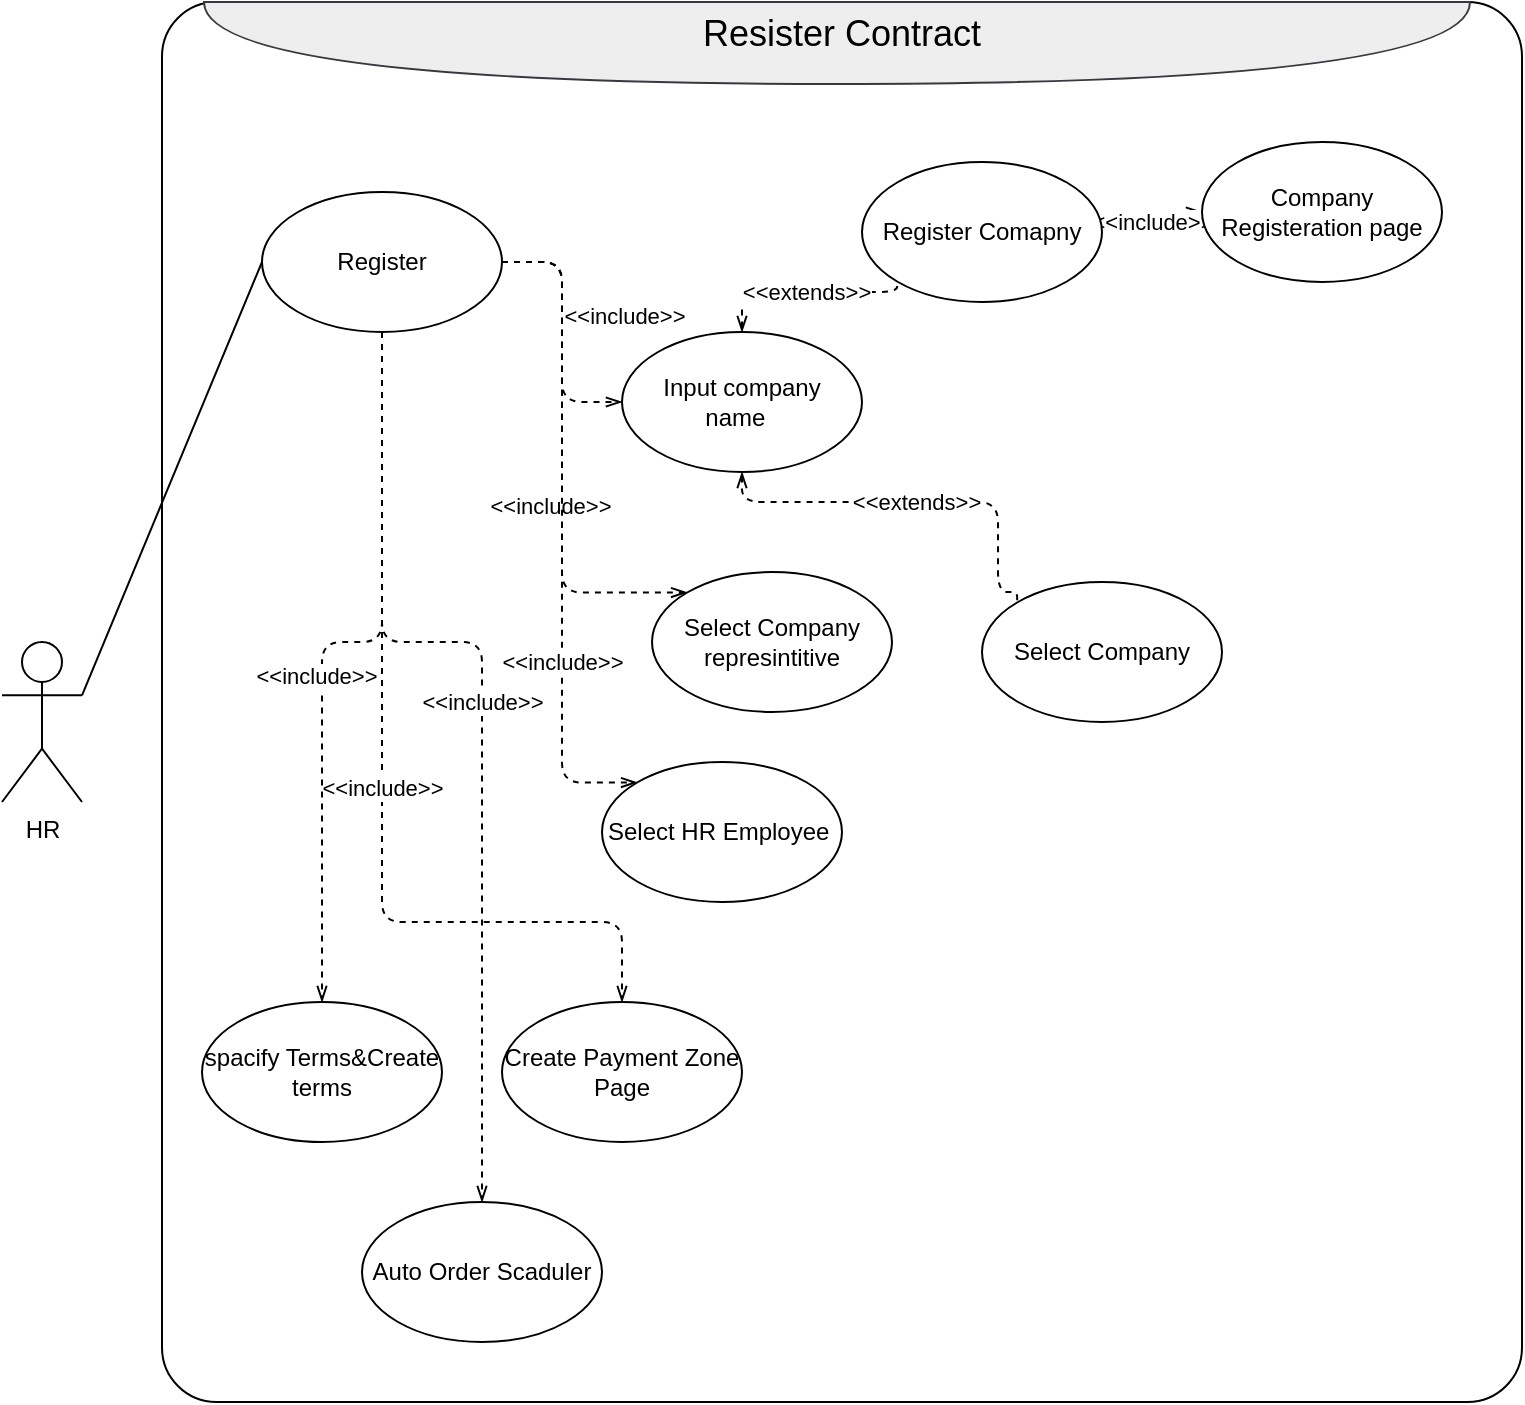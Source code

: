 <mxfile version="11.1.4" type="device"><diagram id="ASZpXL3Z970ervB-7gqu" name="UC1"><mxGraphModel dx="1086" dy="808" grid="1" gridSize="10" guides="1" tooltips="1" connect="1" arrows="1" fold="1" page="1" pageScale="1" pageWidth="850" pageHeight="1100" math="0" shadow="0"><root><mxCell id="H9l46WbUgtkunDJb1r3K-0"/><mxCell id="H9l46WbUgtkunDJb1r3K-1" parent="H9l46WbUgtkunDJb1r3K-0"/><mxCell id="8K4wkdiLI4nvvk9I4UYJ-0" value="" style="rounded=1;whiteSpace=wrap;html=1;arcSize=4;" parent="H9l46WbUgtkunDJb1r3K-1" vertex="1"><mxGeometry x="120" y="120" width="680" height="700" as="geometry"/></mxCell><mxCell id="UemNCHVzdysK6xuCFeG9-9" style="rounded=0;orthogonalLoop=1;jettySize=auto;html=1;exitX=1;exitY=0.333;exitDx=0;exitDy=0;exitPerimeter=0;entryX=0;entryY=0.5;entryDx=0;entryDy=0;endArrow=none;endFill=0;" parent="H9l46WbUgtkunDJb1r3K-1" source="UemNCHVzdysK6xuCFeG9-0" target="UemNCHVzdysK6xuCFeG9-8" edge="1"><mxGeometry relative="1" as="geometry"/></mxCell><mxCell id="UemNCHVzdysK6xuCFeG9-0" value="HR" style="shape=umlActor;verticalLabelPosition=bottom;labelBackgroundColor=#ffffff;verticalAlign=top;html=1;outlineConnect=0;" parent="H9l46WbUgtkunDJb1r3K-1" vertex="1"><mxGeometry x="40" y="440" width="40" height="80" as="geometry"/></mxCell><mxCell id="UemNCHVzdysK6xuCFeG9-6" value="" style="shape=or;whiteSpace=wrap;html=1;rotation=90;fillColor=#eeeeee;strokeColor=#36393d;" parent="H9l46WbUgtkunDJb1r3K-1" vertex="1"><mxGeometry x="437" y="-176" width="41" height="633" as="geometry"/></mxCell><mxCell id="UemNCHVzdysK6xuCFeG9-7" value="&lt;font style=&quot;font-size: 18px&quot;&gt;Resister Contract&lt;/font&gt;" style="text;html=1;strokeColor=none;fillColor=none;align=center;verticalAlign=middle;whiteSpace=wrap;rounded=0;" parent="H9l46WbUgtkunDJb1r3K-1" vertex="1"><mxGeometry x="220" y="120" width="480" height="31" as="geometry"/></mxCell><mxCell id="UemNCHVzdysK6xuCFeG9-12" value="&amp;lt;&amp;lt;extends&amp;gt;&amp;gt;" style="edgeStyle=orthogonalEdgeStyle;rounded=1;orthogonalLoop=1;jettySize=auto;html=1;exitX=0.5;exitY=0;exitDx=0;exitDy=0;entryX=0;entryY=1;entryDx=0;entryDy=0;endArrow=none;endFill=0;dashed=1;startArrow=openThin;startFill=0;" parent="H9l46WbUgtkunDJb1r3K-1" source="UemNCHVzdysK6xuCFeG9-18" target="UemNCHVzdysK6xuCFeG9-10" edge="1"><mxGeometry relative="1" as="geometry"/></mxCell><mxCell id="UemNCHVzdysK6xuCFeG9-13" value="&amp;lt;&amp;lt;include&amp;gt;&amp;gt;" style="edgeStyle=orthogonalEdgeStyle;rounded=1;orthogonalLoop=1;jettySize=auto;html=1;exitX=1;exitY=0.5;exitDx=0;exitDy=0;entryX=0;entryY=0.5;entryDx=0;entryDy=0;endArrow=openThin;endFill=0;dashed=1;startArrow=none;startFill=0;" parent="H9l46WbUgtkunDJb1r3K-1" source="UemNCHVzdysK6xuCFeG9-8" target="UemNCHVzdysK6xuCFeG9-18" edge="1"><mxGeometry x="-0.129" y="31" relative="1" as="geometry"><mxPoint as="offset"/></mxGeometry></mxCell><mxCell id="UemNCHVzdysK6xuCFeG9-21" value="&amp;lt;&amp;lt;include&amp;gt;&amp;gt;" style="edgeStyle=orthogonalEdgeStyle;rounded=1;orthogonalLoop=1;jettySize=auto;html=1;exitX=1;exitY=0.5;exitDx=0;exitDy=0;entryX=0;entryY=0;entryDx=0;entryDy=0;dashed=1;startArrow=none;startFill=0;endArrow=openThin;endFill=0;" parent="H9l46WbUgtkunDJb1r3K-1" source="UemNCHVzdysK6xuCFeG9-8" target="UemNCHVzdysK6xuCFeG9-20" edge="1"><mxGeometry x="0.178" y="-6" relative="1" as="geometry"><Array as="points"><mxPoint x="320" y="250"/><mxPoint x="320" y="415"/></Array><mxPoint as="offset"/></mxGeometry></mxCell><mxCell id="UemNCHVzdysK6xuCFeG9-23" value="&amp;lt;&amp;lt;include&amp;gt;&amp;gt;" style="edgeStyle=orthogonalEdgeStyle;rounded=1;orthogonalLoop=1;jettySize=auto;html=1;exitX=1;exitY=0.5;exitDx=0;exitDy=0;entryX=0;entryY=0;entryDx=0;entryDy=0;dashed=1;startArrow=none;startFill=0;endArrow=openThin;endFill=0;" parent="H9l46WbUgtkunDJb1r3K-1" source="UemNCHVzdysK6xuCFeG9-8" target="UemNCHVzdysK6xuCFeG9-22" edge="1"><mxGeometry x="0.402" relative="1" as="geometry"><Array as="points"><mxPoint x="320" y="250"/><mxPoint x="320" y="510"/></Array><mxPoint as="offset"/></mxGeometry></mxCell><mxCell id="UemNCHVzdysK6xuCFeG9-25" value="&amp;lt;&amp;lt;include&amp;gt;&amp;gt;" style="edgeStyle=orthogonalEdgeStyle;rounded=1;orthogonalLoop=1;jettySize=auto;html=1;exitX=0.5;exitY=1;exitDx=0;exitDy=0;entryX=0.5;entryY=0;entryDx=0;entryDy=0;dashed=1;startArrow=none;startFill=0;endArrow=openThin;endFill=0;" parent="H9l46WbUgtkunDJb1r3K-1" source="UemNCHVzdysK6xuCFeG9-8" target="UemNCHVzdysK6xuCFeG9-24" edge="1"><mxGeometry relative="1" as="geometry"><Array as="points"><mxPoint x="230" y="580"/><mxPoint x="350" y="580"/></Array></mxGeometry></mxCell><mxCell id="UemNCHVzdysK6xuCFeG9-27" value="&amp;lt;&amp;lt;include&amp;gt;&amp;gt;" style="edgeStyle=orthogonalEdgeStyle;rounded=1;orthogonalLoop=1;jettySize=auto;html=1;exitX=0.5;exitY=1;exitDx=0;exitDy=0;entryX=0.5;entryY=0;entryDx=0;entryDy=0;dashed=1;startArrow=none;startFill=0;endArrow=openThin;endFill=0;" parent="H9l46WbUgtkunDJb1r3K-1" source="UemNCHVzdysK6xuCFeG9-8" target="UemNCHVzdysK6xuCFeG9-26" edge="1"><mxGeometry x="0.106" y="-3" relative="1" as="geometry"><Array as="points"><mxPoint x="230" y="440"/><mxPoint x="200" y="440"/></Array><mxPoint as="offset"/></mxGeometry></mxCell><mxCell id="2aBhWBbWbLAkCV0gJ9bf-1" value="&amp;lt;&amp;lt;include&amp;gt;&amp;gt;" style="edgeStyle=orthogonalEdgeStyle;rounded=1;orthogonalLoop=1;jettySize=auto;html=1;exitX=0.5;exitY=1;exitDx=0;exitDy=0;entryX=0.5;entryY=0;entryDx=0;entryDy=0;startArrow=none;startFill=0;endArrow=openThin;endFill=0;dashed=1;" parent="H9l46WbUgtkunDJb1r3K-1" source="UemNCHVzdysK6xuCFeG9-8" target="2aBhWBbWbLAkCV0gJ9bf-0" edge="1"><mxGeometry x="-0.031" relative="1" as="geometry"><Array as="points"><mxPoint x="230" y="440"/><mxPoint x="280" y="440"/></Array><mxPoint as="offset"/></mxGeometry></mxCell><mxCell id="UemNCHVzdysK6xuCFeG9-8" value="Register" style="ellipse;whiteSpace=wrap;html=1;" parent="H9l46WbUgtkunDJb1r3K-1" vertex="1"><mxGeometry x="170" y="215" width="120" height="70" as="geometry"/></mxCell><mxCell id="UemNCHVzdysK6xuCFeG9-15" value="&amp;lt;&amp;lt;include&amp;gt;&amp;gt;" style="edgeStyle=orthogonalEdgeStyle;rounded=1;orthogonalLoop=1;jettySize=auto;html=1;exitX=1;exitY=0.5;exitDx=0;exitDy=0;entryX=0;entryY=0.5;entryDx=0;entryDy=0;dashed=1;startArrow=none;startFill=0;endArrow=openThin;endFill=0;" parent="H9l46WbUgtkunDJb1r3K-1" source="UemNCHVzdysK6xuCFeG9-10" target="UemNCHVzdysK6xuCFeG9-16" edge="1"><mxGeometry relative="1" as="geometry"><mxPoint x="550" y="280" as="targetPoint"/></mxGeometry></mxCell><mxCell id="UemNCHVzdysK6xuCFeG9-10" value="Register Comapny" style="ellipse;whiteSpace=wrap;html=1;" parent="H9l46WbUgtkunDJb1r3K-1" vertex="1"><mxGeometry x="470" y="200" width="120" height="70" as="geometry"/></mxCell><mxCell id="UemNCHVzdysK6xuCFeG9-11" value="Select Company" style="ellipse;whiteSpace=wrap;html=1;" parent="H9l46WbUgtkunDJb1r3K-1" vertex="1"><mxGeometry x="530" y="410" width="120" height="70" as="geometry"/></mxCell><mxCell id="UemNCHVzdysK6xuCFeG9-16" value="Company Registeration page" style="ellipse;whiteSpace=wrap;html=1;" parent="H9l46WbUgtkunDJb1r3K-1" vertex="1"><mxGeometry x="640" y="190" width="120" height="70" as="geometry"/></mxCell><mxCell id="UemNCHVzdysK6xuCFeG9-19" value="&amp;lt;&amp;lt;extends&amp;gt;&amp;gt;" style="edgeStyle=orthogonalEdgeStyle;rounded=1;orthogonalLoop=1;jettySize=auto;html=1;exitX=0.5;exitY=1;exitDx=0;exitDy=0;entryX=0;entryY=0;entryDx=0;entryDy=0;dashed=1;startArrow=openThin;startFill=0;endArrow=none;endFill=0;" parent="H9l46WbUgtkunDJb1r3K-1" source="UemNCHVzdysK6xuCFeG9-18" target="UemNCHVzdysK6xuCFeG9-11" edge="1"><mxGeometry relative="1" as="geometry"><Array as="points"><mxPoint x="410" y="370"/><mxPoint x="538" y="370"/><mxPoint x="538" y="415"/></Array></mxGeometry></mxCell><mxCell id="UemNCHVzdysK6xuCFeG9-18" value="Input company name&amp;nbsp;&amp;nbsp;" style="ellipse;whiteSpace=wrap;html=1;" parent="H9l46WbUgtkunDJb1r3K-1" vertex="1"><mxGeometry x="350" y="285" width="120" height="70" as="geometry"/></mxCell><mxCell id="UemNCHVzdysK6xuCFeG9-20" value="Select Company represintitive" style="ellipse;whiteSpace=wrap;html=1;" parent="H9l46WbUgtkunDJb1r3K-1" vertex="1"><mxGeometry x="365" y="405" width="120" height="70" as="geometry"/></mxCell><mxCell id="UemNCHVzdysK6xuCFeG9-22" value="Select HR Employee&amp;nbsp;" style="ellipse;whiteSpace=wrap;html=1;" parent="H9l46WbUgtkunDJb1r3K-1" vertex="1"><mxGeometry x="340" y="500" width="120" height="70" as="geometry"/></mxCell><mxCell id="UemNCHVzdysK6xuCFeG9-24" value="Create Payment Zone Page" style="ellipse;whiteSpace=wrap;html=1;" parent="H9l46WbUgtkunDJb1r3K-1" vertex="1"><mxGeometry x="290" y="620" width="120" height="70" as="geometry"/></mxCell><mxCell id="UemNCHVzdysK6xuCFeG9-26" value="spacify Terms&amp;amp;Create terms" style="ellipse;whiteSpace=wrap;html=1;" parent="H9l46WbUgtkunDJb1r3K-1" vertex="1"><mxGeometry x="140" y="620" width="120" height="70" as="geometry"/></mxCell><mxCell id="2aBhWBbWbLAkCV0gJ9bf-0" value="Auto Order Scaduler" style="ellipse;whiteSpace=wrap;html=1;" parent="H9l46WbUgtkunDJb1r3K-1" vertex="1"><mxGeometry x="220" y="720" width="120" height="70" as="geometry"/></mxCell></root></mxGraphModel></diagram><diagram id="b673KfrQ6ReYQaiFHrEz" name="UC2"><mxGraphModel dx="1086" dy="808" grid="1" gridSize="10" guides="1" tooltips="1" connect="1" arrows="1" fold="1" page="1" pageScale="1" pageWidth="850" pageHeight="1100" math="0" shadow="0"><root><mxCell id="s-Qe5b2CG84Ckc5Y5wiV-0"/><mxCell id="s-Qe5b2CG84Ckc5Y5wiV-1" parent="s-Qe5b2CG84Ckc5Y5wiV-0"/><mxCell id="zchULAVyD-63QTc-DMPS-0" value="" style="rounded=1;whiteSpace=wrap;html=1;arcSize=4;" parent="s-Qe5b2CG84Ckc5Y5wiV-1" vertex="1"><mxGeometry x="160" y="120" width="680" height="480" as="geometry"/></mxCell><mxCell id="zchULAVyD-63QTc-DMPS-1" value="" style="shape=or;whiteSpace=wrap;html=1;rotation=90;fillColor=#eeeeee;strokeColor=#36393d;" parent="s-Qe5b2CG84Ckc5Y5wiV-1" vertex="1"><mxGeometry x="477" y="-176" width="41" height="633" as="geometry"/></mxCell><mxCell id="zchULAVyD-63QTc-DMPS-2" value="&lt;font style=&quot;font-size: 18px&quot;&gt;Register Company&lt;/font&gt;" style="text;html=1;strokeColor=none;fillColor=none;align=center;verticalAlign=middle;whiteSpace=wrap;rounded=0;" parent="s-Qe5b2CG84Ckc5Y5wiV-1" vertex="1"><mxGeometry x="260" y="120" width="480" height="31" as="geometry"/></mxCell><mxCell id="HD32NDHsXfnmXwV1Ainn-1" style="edgeStyle=none;rounded=0;orthogonalLoop=1;jettySize=auto;html=1;exitX=1;exitY=0.333;exitDx=0;exitDy=0;exitPerimeter=0;entryX=0;entryY=0.5;entryDx=0;entryDy=0;startArrow=none;startFill=0;endArrow=none;endFill=0;" parent="s-Qe5b2CG84Ckc5Y5wiV-1" source="zchULAVyD-63QTc-DMPS-3" target="HD32NDHsXfnmXwV1Ainn-0" edge="1"><mxGeometry relative="1" as="geometry"/></mxCell><mxCell id="zchULAVyD-63QTc-DMPS-3" value="Actor" style="shape=umlActor;verticalLabelPosition=bottom;labelBackgroundColor=#ffffff;verticalAlign=top;html=1;outlineConnect=0;" parent="s-Qe5b2CG84Ckc5Y5wiV-1" vertex="1"><mxGeometry x="80" y="360" width="40" height="80" as="geometry"/></mxCell><mxCell id="zchULAVyD-63QTc-DMPS-9" style="edgeStyle=orthogonalEdgeStyle;rounded=1;orthogonalLoop=1;jettySize=auto;html=1;exitX=1;exitY=0.333;exitDx=0;exitDy=0;exitPerimeter=0;entryX=0;entryY=0.333;entryDx=0;entryDy=0;entryPerimeter=0;startArrow=none;startFill=0;endArrow=classicThin;endFill=0;" parent="s-Qe5b2CG84Ckc5Y5wiV-1" source="zchULAVyD-63QTc-DMPS-4" target="zchULAVyD-63QTc-DMPS-3" edge="1"><mxGeometry relative="1" as="geometry"><Array as="points"><mxPoint x="60" y="500"/><mxPoint x="60" y="387"/></Array></mxGeometry></mxCell><mxCell id="zchULAVyD-63QTc-DMPS-4" value="Company" style="shape=umlActor;verticalLabelPosition=bottom;labelBackgroundColor=#ffffff;verticalAlign=top;html=1;outlineConnect=0;" parent="s-Qe5b2CG84Ckc5Y5wiV-1" vertex="1"><mxGeometry x="20" y="480" width="30" height="60" as="geometry"/></mxCell><mxCell id="zchULAVyD-63QTc-DMPS-10" style="edgeStyle=orthogonalEdgeStyle;rounded=1;orthogonalLoop=1;jettySize=auto;html=1;exitX=1;exitY=0.333;exitDx=0;exitDy=0;exitPerimeter=0;startArrow=none;startFill=0;endArrow=classicThin;endFill=0;entryX=0;entryY=0.333;entryDx=0;entryDy=0;entryPerimeter=0;" parent="s-Qe5b2CG84Ckc5Y5wiV-1" source="zchULAVyD-63QTc-DMPS-5" target="zchULAVyD-63QTc-DMPS-3" edge="1"><mxGeometry relative="1" as="geometry"><mxPoint x="80" y="390" as="targetPoint"/><Array as="points"><mxPoint x="60" y="290"/><mxPoint x="60" y="387"/></Array></mxGeometry></mxCell><mxCell id="zchULAVyD-63QTc-DMPS-5" value="HR" style="shape=umlActor;verticalLabelPosition=bottom;labelBackgroundColor=#ffffff;verticalAlign=top;html=1;outlineConnect=0;" parent="s-Qe5b2CG84Ckc5Y5wiV-1" vertex="1"><mxGeometry x="20" y="270" width="30" height="60" as="geometry"/></mxCell><mxCell id="YE9PoIzaEzVR-w2cVDmi-1" value="&amp;lt;&amp;lt;include&amp;gt;&amp;gt;" style="edgeStyle=orthogonalEdgeStyle;rounded=1;orthogonalLoop=1;jettySize=auto;html=1;exitX=1;exitY=0.5;exitDx=0;exitDy=0;entryX=0;entryY=0.5;entryDx=0;entryDy=0;dashed=1;startArrow=none;startFill=0;endArrow=openThin;endFill=0;" parent="s-Qe5b2CG84Ckc5Y5wiV-1" source="HD32NDHsXfnmXwV1Ainn-0" target="YE9PoIzaEzVR-w2cVDmi-0" edge="1"><mxGeometry relative="1" as="geometry"/></mxCell><mxCell id="1UtWxeJlRnumGuBoLqbh-1" value="&amp;lt;&amp;lt;include&amp;gt;&amp;gt;" style="edgeStyle=orthogonalEdgeStyle;rounded=1;orthogonalLoop=1;jettySize=auto;html=1;exitX=1;exitY=0.5;exitDx=0;exitDy=0;entryX=0;entryY=0.5;entryDx=0;entryDy=0;dashed=1;startArrow=none;startFill=0;endArrow=openThin;endFill=0;" parent="s-Qe5b2CG84Ckc5Y5wiV-1" source="HD32NDHsXfnmXwV1Ainn-0" target="1UtWxeJlRnumGuBoLqbh-0" edge="1"><mxGeometry relative="1" as="geometry"/></mxCell><mxCell id="1UtWxeJlRnumGuBoLqbh-3" value="&amp;lt;&amp;lt;include&amp;gt;&amp;gt;" style="edgeStyle=orthogonalEdgeStyle;rounded=1;orthogonalLoop=1;jettySize=auto;html=1;exitX=1;exitY=0.5;exitDx=0;exitDy=0;entryX=0;entryY=0.5;entryDx=0;entryDy=0;dashed=1;startArrow=none;startFill=0;endArrow=openThin;endFill=0;" parent="s-Qe5b2CG84Ckc5Y5wiV-1" source="HD32NDHsXfnmXwV1Ainn-0" target="1UtWxeJlRnumGuBoLqbh-2" edge="1"><mxGeometry x="0.104" relative="1" as="geometry"><mxPoint as="offset"/></mxGeometry></mxCell><mxCell id="HD32NDHsXfnmXwV1Ainn-0" value="Register" style="ellipse;whiteSpace=wrap;html=1;" parent="s-Qe5b2CG84Ckc5Y5wiV-1" vertex="1"><mxGeometry x="220" y="250" width="120" height="70" as="geometry"/></mxCell><mxCell id="YE9PoIzaEzVR-w2cVDmi-0" value="Register Company&lt;br&gt;Data" style="ellipse;whiteSpace=wrap;html=1;" parent="s-Qe5b2CG84Ckc5Y5wiV-1" vertex="1"><mxGeometry x="460" y="215" width="120" height="70" as="geometry"/></mxCell><mxCell id="1UtWxeJlRnumGuBoLqbh-0" value="Register Branches" style="ellipse;whiteSpace=wrap;html=1;" parent="s-Qe5b2CG84Ckc5Y5wiV-1" vertex="1"><mxGeometry x="458" y="340" width="120" height="70" as="geometry"/></mxCell><mxCell id="1UtWxeJlRnumGuBoLqbh-2" value="Representitive" style="ellipse;whiteSpace=wrap;html=1;" parent="s-Qe5b2CG84Ckc5Y5wiV-1" vertex="1"><mxGeometry x="458" y="465" width="120" height="70" as="geometry"/></mxCell></root></mxGraphModel></diagram><diagram id="QxDYdJ4powFmq9hbMZnD" name="UC3"><mxGraphModel dx="1086" dy="808" grid="1" gridSize="10" guides="1" tooltips="1" connect="1" arrows="1" fold="1" page="1" pageScale="1" pageWidth="850" pageHeight="1100" math="0" shadow="0"><root><mxCell id="eUqfy0ChFMCCX1N2yUYb-0"/><mxCell id="eUqfy0ChFMCCX1N2yUYb-1" parent="eUqfy0ChFMCCX1N2yUYb-0"/><mxCell id="fnS8jcE0e-i5K9wTdpWt-0" value="" style="rounded=1;whiteSpace=wrap;html=1;arcSize=4;" parent="eUqfy0ChFMCCX1N2yUYb-1" vertex="1"><mxGeometry x="160" y="120" width="680" height="700" as="geometry"/></mxCell><mxCell id="fnS8jcE0e-i5K9wTdpWt-1" value="" style="shape=or;whiteSpace=wrap;html=1;rotation=90;fillColor=#eeeeee;strokeColor=#36393d;" parent="eUqfy0ChFMCCX1N2yUYb-1" vertex="1"><mxGeometry x="477" y="-176" width="41" height="633" as="geometry"/></mxCell><mxCell id="fnS8jcE0e-i5K9wTdpWt-2" value="&lt;span style=&quot;font-size: 18px&quot;&gt;Issue air way bill&lt;/span&gt;" style="text;html=1;strokeColor=none;fillColor=none;align=center;verticalAlign=middle;whiteSpace=wrap;rounded=0;" parent="eUqfy0ChFMCCX1N2yUYb-1" vertex="1"><mxGeometry x="260" y="120" width="480" height="31" as="geometry"/></mxCell><mxCell id="99NNQ_lkWpaoMIf4Qn_b-1" style="rounded=1;orthogonalLoop=1;jettySize=auto;html=1;exitX=1;exitY=0.333;exitDx=0;exitDy=0;exitPerimeter=0;entryX=0;entryY=0.5;entryDx=0;entryDy=0;startArrow=none;startFill=0;endArrow=none;endFill=0;" parent="eUqfy0ChFMCCX1N2yUYb-1" source="fnS8jcE0e-i5K9wTdpWt-3" target="99NNQ_lkWpaoMIf4Qn_b-0" edge="1"><mxGeometry relative="1" as="geometry"/></mxCell><mxCell id="99NNQ_lkWpaoMIf4Qn_b-3" style="edgeStyle=none;rounded=1;orthogonalLoop=1;jettySize=auto;html=1;exitX=1;exitY=0.333;exitDx=0;exitDy=0;exitPerimeter=0;entryX=0;entryY=0.5;entryDx=0;entryDy=0;startArrow=none;startFill=0;endArrow=none;endFill=0;" parent="eUqfy0ChFMCCX1N2yUYb-1" source="fnS8jcE0e-i5K9wTdpWt-3" target="99NNQ_lkWpaoMIf4Qn_b-2" edge="1"><mxGeometry relative="1" as="geometry"/></mxCell><mxCell id="fnS8jcE0e-i5K9wTdpWt-3" value="Company Representitive" style="shape=umlActor;verticalLabelPosition=bottom;labelBackgroundColor=#ffffff;verticalAlign=top;html=1;outlineConnect=0;" parent="eUqfy0ChFMCCX1N2yUYb-1" vertex="1"><mxGeometry x="60" y="400" width="40" height="70" as="geometry"/></mxCell><mxCell id="IR5UiaIdUnr_76OzbOzA-1" value="&amp;lt;&amp;lt;include&amp;gt;&amp;gt;" style="edgeStyle=orthogonalEdgeStyle;rounded=1;orthogonalLoop=1;jettySize=auto;html=1;exitX=1;exitY=0.5;exitDx=0;exitDy=0;entryX=0;entryY=0.5;entryDx=0;entryDy=0;dashed=1;endArrow=openThin;endFill=0;" parent="eUqfy0ChFMCCX1N2yUYb-1" source="99NNQ_lkWpaoMIf4Qn_b-0" target="IR5UiaIdUnr_76OzbOzA-0" edge="1"><mxGeometry x="0.172" relative="1" as="geometry"><mxPoint as="offset"/></mxGeometry></mxCell><mxCell id="IR5UiaIdUnr_76OzbOzA-3" value="&amp;lt;&amp;lt;include&amp;gt;&amp;gt;" style="edgeStyle=orthogonalEdgeStyle;rounded=1;orthogonalLoop=1;jettySize=auto;html=1;exitX=1;exitY=0.5;exitDx=0;exitDy=0;entryX=0;entryY=0.5;entryDx=0;entryDy=0;dashed=1;endArrow=openThin;endFill=0;" parent="eUqfy0ChFMCCX1N2yUYb-1" source="99NNQ_lkWpaoMIf4Qn_b-0" target="IR5UiaIdUnr_76OzbOzA-2" edge="1"><mxGeometry x="0.091" y="25" relative="1" as="geometry"><mxPoint as="offset"/></mxGeometry></mxCell><mxCell id="IR5UiaIdUnr_76OzbOzA-5" value="&amp;lt;&amp;lt;include&amp;gt;&amp;gt;" style="edgeStyle=orthogonalEdgeStyle;rounded=1;orthogonalLoop=1;jettySize=auto;html=1;exitX=1;exitY=0.5;exitDx=0;exitDy=0;entryX=0;entryY=0.5;entryDx=0;entryDy=0;dashed=1;endArrow=openThin;endFill=0;" parent="eUqfy0ChFMCCX1N2yUYb-1" source="99NNQ_lkWpaoMIf4Qn_b-0" target="IR5UiaIdUnr_76OzbOzA-4" edge="1"><mxGeometry relative="1" as="geometry"/></mxCell><mxCell id="99NNQ_lkWpaoMIf4Qn_b-0" value="Add aire way bill" style="ellipse;whiteSpace=wrap;html=1;" parent="eUqfy0ChFMCCX1N2yUYb-1" vertex="1"><mxGeometry x="220" y="180" width="120" height="70" as="geometry"/></mxCell><mxCell id="IR5UiaIdUnr_76OzbOzA-14" value="&amp;lt;&amp;lt;extends&amp;gt;&amp;gt;" style="edgeStyle=orthogonalEdgeStyle;rounded=1;orthogonalLoop=1;jettySize=auto;html=1;exitX=1;exitY=0.5;exitDx=0;exitDy=0;entryX=0;entryY=0.5;entryDx=0;entryDy=0;dashed=1;endArrow=none;endFill=0;startArrow=openThin;startFill=0;" parent="eUqfy0ChFMCCX1N2yUYb-1" source="99NNQ_lkWpaoMIf4Qn_b-2" target="IR5UiaIdUnr_76OzbOzA-12" edge="1"><mxGeometry relative="1" as="geometry"/></mxCell><mxCell id="IR5UiaIdUnr_76OzbOzA-15" value="&amp;lt;&amp;lt;extends&amp;gt;&amp;gt;" style="edgeStyle=orthogonalEdgeStyle;rounded=1;orthogonalLoop=1;jettySize=auto;html=1;exitX=1;exitY=0.5;exitDx=0;exitDy=0;entryX=0;entryY=0.5;entryDx=0;entryDy=0;dashed=1;endArrow=none;endFill=0;startArrow=openThin;startFill=0;" parent="eUqfy0ChFMCCX1N2yUYb-1" source="99NNQ_lkWpaoMIf4Qn_b-2" target="IR5UiaIdUnr_76OzbOzA-13" edge="1"><mxGeometry relative="1" as="geometry"/></mxCell><mxCell id="99NNQ_lkWpaoMIf4Qn_b-2" value="Edit aire way bill" style="ellipse;whiteSpace=wrap;html=1;" parent="eUqfy0ChFMCCX1N2yUYb-1" vertex="1"><mxGeometry x="220" y="419" width="120" height="70" as="geometry"/></mxCell><mxCell id="IR5UiaIdUnr_76OzbOzA-11" value="&amp;lt;&amp;lt;include&amp;gt;&amp;gt;" style="edgeStyle=orthogonalEdgeStyle;rounded=1;orthogonalLoop=1;jettySize=auto;html=1;exitX=1;exitY=0.5;exitDx=0;exitDy=0;entryX=0;entryY=0.5;entryDx=0;entryDy=0;dashed=1;endArrow=openThin;endFill=0;" parent="eUqfy0ChFMCCX1N2yUYb-1" source="IR5UiaIdUnr_76OzbOzA-0" target="IR5UiaIdUnr_76OzbOzA-10" edge="1"><mxGeometry relative="1" as="geometry"/></mxCell><mxCell id="IR5UiaIdUnr_76OzbOzA-0" value="Add Items" style="ellipse;whiteSpace=wrap;html=1;" parent="eUqfy0ChFMCCX1N2yUYb-1" vertex="1"><mxGeometry x="450" y="360" width="120" height="70" as="geometry"/></mxCell><mxCell id="IR5UiaIdUnr_76OzbOzA-2" value="Register Air Way Bill Betails" style="ellipse;whiteSpace=wrap;html=1;" parent="eUqfy0ChFMCCX1N2yUYb-1" vertex="1"><mxGeometry x="450" y="180" width="120" height="70" as="geometry"/></mxCell><mxCell id="IR5UiaIdUnr_76OzbOzA-8" value="&amp;lt;&amp;lt;include&amp;gt;&amp;gt;" style="edgeStyle=orthogonalEdgeStyle;rounded=1;orthogonalLoop=1;jettySize=auto;html=1;exitX=1;exitY=0.5;exitDx=0;exitDy=0;entryX=0;entryY=0.5;entryDx=0;entryDy=0;dashed=1;endArrow=openThin;endFill=0;" parent="eUqfy0ChFMCCX1N2yUYb-1" source="IR5UiaIdUnr_76OzbOzA-4" target="IR5UiaIdUnr_76OzbOzA-6" edge="1"><mxGeometry relative="1" as="geometry"/></mxCell><mxCell id="IR5UiaIdUnr_76OzbOzA-9" value="&amp;lt;&amp;lt;include&amp;gt;&amp;gt;" style="edgeStyle=orthogonalEdgeStyle;rounded=1;orthogonalLoop=1;jettySize=auto;html=1;exitX=1;exitY=0.5;exitDx=0;exitDy=0;entryX=0;entryY=0.5;entryDx=0;entryDy=0;dashed=1;endArrow=openThin;endFill=0;" parent="eUqfy0ChFMCCX1N2yUYb-1" source="IR5UiaIdUnr_76OzbOzA-4" target="IR5UiaIdUnr_76OzbOzA-7" edge="1"><mxGeometry relative="1" as="geometry"/></mxCell><mxCell id="IR5UiaIdUnr_76OzbOzA-4" value="Add address" style="ellipse;whiteSpace=wrap;html=1;" parent="eUqfy0ChFMCCX1N2yUYb-1" vertex="1"><mxGeometry x="450" y="270" width="120" height="70" as="geometry"/></mxCell><mxCell id="IR5UiaIdUnr_76OzbOzA-6" value="Source" style="ellipse;whiteSpace=wrap;html=1;" parent="eUqfy0ChFMCCX1N2yUYb-1" vertex="1"><mxGeometry x="660" y="215" width="120" height="70" as="geometry"/></mxCell><mxCell id="IR5UiaIdUnr_76OzbOzA-7" value="Destination" style="ellipse;whiteSpace=wrap;html=1;" parent="eUqfy0ChFMCCX1N2yUYb-1" vertex="1"><mxGeometry x="660" y="325" width="120" height="70" as="geometry"/></mxCell><mxCell id="IR5UiaIdUnr_76OzbOzA-10" value="Wight Must be entered" style="ellipse;whiteSpace=wrap;html=1;" parent="eUqfy0ChFMCCX1N2yUYb-1" vertex="1"><mxGeometry x="655" y="435" width="120" height="70" as="geometry"/></mxCell><mxCell id="IR5UiaIdUnr_76OzbOzA-12" value="Edit Address" style="ellipse;whiteSpace=wrap;html=1;" parent="eUqfy0ChFMCCX1N2yUYb-1" vertex="1"><mxGeometry x="450" y="500" width="120" height="70" as="geometry"/></mxCell><mxCell id="IR5UiaIdUnr_76OzbOzA-13" value="Edit Item detailes" style="ellipse;whiteSpace=wrap;html=1;" parent="eUqfy0ChFMCCX1N2yUYb-1" vertex="1"><mxGeometry x="450" y="610" width="120" height="70" as="geometry"/></mxCell></root></mxGraphModel></diagram><diagram id="a7TOHEX7FrLBDiNeY3rb" name="UC4"><mxGraphModel dx="1086" dy="808" grid="1" gridSize="10" guides="1" tooltips="1" connect="1" arrows="1" fold="1" page="1" pageScale="1" pageWidth="850" pageHeight="1100" math="0" shadow="0"><root><mxCell id="v9Zw5OAvPx9p63sgp9bx-0"/><mxCell id="v9Zw5OAvPx9p63sgp9bx-1" parent="v9Zw5OAvPx9p63sgp9bx-0"/><mxCell id="yCwIrVar0Zkg3HnSPIyu-4" value="" style="rounded=1;whiteSpace=wrap;html=1;arcSize=4;" parent="v9Zw5OAvPx9p63sgp9bx-1" vertex="1"><mxGeometry x="160" y="130" width="680" height="700" as="geometry"/></mxCell><mxCell id="yCwIrVar0Zkg3HnSPIyu-5" value="" style="shape=or;whiteSpace=wrap;html=1;rotation=90;fillColor=#eeeeee;strokeColor=#36393d;" parent="v9Zw5OAvPx9p63sgp9bx-1" vertex="1"><mxGeometry x="477" y="-166" width="41" height="633" as="geometry"/></mxCell><mxCell id="yCwIrVar0Zkg3HnSPIyu-6" value="&lt;font style=&quot;font-size: 18px&quot;&gt;Deliver senario 1&lt;/font&gt;" style="text;html=1;strokeColor=none;fillColor=none;align=center;verticalAlign=middle;whiteSpace=wrap;rounded=0;" parent="v9Zw5OAvPx9p63sgp9bx-1" vertex="1"><mxGeometry x="260" y="130" width="480" height="31" as="geometry"/></mxCell><mxCell id="MUr7Umdp0HImxoWilTbM-2" style="rounded=1;orthogonalLoop=1;jettySize=auto;html=1;exitX=1;exitY=0.333;exitDx=0;exitDy=0;exitPerimeter=0;entryX=0;entryY=0.5;entryDx=0;entryDy=0;startArrow=none;startFill=0;endArrow=none;endFill=0;" parent="v9Zw5OAvPx9p63sgp9bx-1" source="Pfbks_ZY0KHp8GJvERuD-0" target="MUr7Umdp0HImxoWilTbM-0" edge="1"><mxGeometry relative="1" as="geometry"/></mxCell><mxCell id="Pfbks_ZY0KHp8GJvERuD-0" value="Delivery Responsable" style="shape=umlActor;verticalLabelPosition=bottom;labelBackgroundColor=#ffffff;verticalAlign=top;html=1;outlineConnect=0;" parent="v9Zw5OAvPx9p63sgp9bx-1" vertex="1"><mxGeometry x="60" y="320" width="40" height="70" as="geometry"/></mxCell><mxCell id="MUr7Umdp0HImxoWilTbM-4" value="&amp;lt;&amp;lt;include&amp;gt;&amp;gt;" style="edgeStyle=orthogonalEdgeStyle;rounded=1;orthogonalLoop=1;jettySize=auto;html=1;exitX=1;exitY=0.5;exitDx=0;exitDy=0;entryX=0;entryY=0.5;entryDx=0;entryDy=0;startArrow=openThin;startFill=0;endArrow=none;endFill=0;dashed=1;" parent="v9Zw5OAvPx9p63sgp9bx-1" source="MUr7Umdp0HImxoWilTbM-0" target="MUr7Umdp0HImxoWilTbM-3" edge="1"><mxGeometry relative="1" as="geometry"/></mxCell><mxCell id="MUr7Umdp0HImxoWilTbM-6" value="&amp;lt;&amp;lt;include&amp;gt;&amp;gt;" style="edgeStyle=orthogonalEdgeStyle;rounded=1;orthogonalLoop=1;jettySize=auto;html=1;exitX=1;exitY=0.5;exitDx=0;exitDy=0;entryX=0;entryY=0.5;entryDx=0;entryDy=0;dashed=1;startArrow=openThin;startFill=0;endArrow=none;endFill=0;" parent="v9Zw5OAvPx9p63sgp9bx-1" source="MUr7Umdp0HImxoWilTbM-0" target="MUr7Umdp0HImxoWilTbM-5" edge="1"><mxGeometry relative="1" as="geometry"/></mxCell><mxCell id="MUr7Umdp0HImxoWilTbM-0" value="Pick Up AWB &amp;amp; Items" style="ellipse;whiteSpace=wrap;html=1;" parent="v9Zw5OAvPx9p63sgp9bx-1" vertex="1"><mxGeometry x="220" y="180" width="120" height="70" as="geometry"/></mxCell><mxCell id="MUr7Umdp0HImxoWilTbM-3" value="Auto Register Related Detailes&amp;nbsp;" style="ellipse;whiteSpace=wrap;html=1;" parent="v9Zw5OAvPx9p63sgp9bx-1" vertex="1"><mxGeometry x="477" y="180" width="120" height="70" as="geometry"/></mxCell><mxCell id="MUr7Umdp0HImxoWilTbM-8" value="&amp;lt;&amp;lt;include&amp;gt;&amp;gt;" style="edgeStyle=orthogonalEdgeStyle;rounded=1;orthogonalLoop=1;jettySize=auto;html=1;exitX=1;exitY=0.5;exitDx=0;exitDy=0;entryX=0;entryY=0.5;entryDx=0;entryDy=0;dashed=1;startArrow=openThin;startFill=0;endArrow=none;endFill=0;" parent="v9Zw5OAvPx9p63sgp9bx-1" source="MUr7Umdp0HImxoWilTbM-5" target="MUr7Umdp0HImxoWilTbM-7" edge="1"><mxGeometry relative="1" as="geometry"/></mxCell><mxCell id="MUr7Umdp0HImxoWilTbM-10" value="&amp;lt;&amp;lt;include&amp;gt;&amp;gt;" style="edgeStyle=orthogonalEdgeStyle;rounded=1;orthogonalLoop=1;jettySize=auto;html=1;exitX=1;exitY=0.5;exitDx=0;exitDy=0;entryX=0;entryY=0.5;entryDx=0;entryDy=0;dashed=1;startArrow=openThin;startFill=0;endArrow=none;endFill=0;" parent="v9Zw5OAvPx9p63sgp9bx-1" source="MUr7Umdp0HImxoWilTbM-5" target="MUr7Umdp0HImxoWilTbM-9" edge="1"><mxGeometry relative="1" as="geometry"/></mxCell><mxCell id="MUr7Umdp0HImxoWilTbM-14" value="&amp;lt;&amp;lt;extend&amp;gt;&amp;gt;" style="edgeStyle=orthogonalEdgeStyle;rounded=1;orthogonalLoop=1;jettySize=auto;html=1;exitX=0.5;exitY=1;exitDx=0;exitDy=0;entryX=0;entryY=0.5;entryDx=0;entryDy=0;dashed=1;startArrow=none;startFill=0;endArrow=openThin;endFill=0;" parent="v9Zw5OAvPx9p63sgp9bx-1" source="MUr7Umdp0HImxoWilTbM-5" target="MUr7Umdp0HImxoWilTbM-13" edge="1"><mxGeometry relative="1" as="geometry"/></mxCell><mxCell id="MUr7Umdp0HImxoWilTbM-5" value="On Delivery" style="ellipse;whiteSpace=wrap;html=1;" parent="v9Zw5OAvPx9p63sgp9bx-1" vertex="1"><mxGeometry x="477" y="285" width="120" height="70" as="geometry"/></mxCell><mxCell id="MUr7Umdp0HImxoWilTbM-7" value="Auto Register detailes" style="ellipse;whiteSpace=wrap;html=1;" parent="v9Zw5OAvPx9p63sgp9bx-1" vertex="1"><mxGeometry x="680" y="285" width="120" height="70" as="geometry"/></mxCell><mxCell id="MUr7Umdp0HImxoWilTbM-9" value="Manualy Enter Shipment Related Data" style="ellipse;whiteSpace=wrap;html=1;" parent="v9Zw5OAvPx9p63sgp9bx-1" vertex="1"><mxGeometry x="680" y="380" width="120" height="70" as="geometry"/></mxCell><mxCell id="MUr7Umdp0HImxoWilTbM-18" value="&amp;lt;&amp;lt;include&amp;gt;&amp;gt;" style="edgeStyle=orthogonalEdgeStyle;rounded=1;orthogonalLoop=1;jettySize=auto;html=1;exitX=0.5;exitY=1;exitDx=0;exitDy=0;entryX=0;entryY=0.5;entryDx=0;entryDy=0;dashed=1;startArrow=openThin;startFill=0;endArrow=none;endFill=0;" parent="v9Zw5OAvPx9p63sgp9bx-1" source="MUr7Umdp0HImxoWilTbM-13" target="MUr7Umdp0HImxoWilTbM-17" edge="1"><mxGeometry x="-0.259" relative="1" as="geometry"><mxPoint as="offset"/></mxGeometry></mxCell><mxCell id="MUr7Umdp0HImxoWilTbM-13" value="Delivered" style="ellipse;whiteSpace=wrap;html=1;" parent="v9Zw5OAvPx9p63sgp9bx-1" vertex="1"><mxGeometry x="560" y="480" width="120" height="70" as="geometry"/></mxCell><mxCell id="MUr7Umdp0HImxoWilTbM-17" value="Auto Register Delivered ditails" style="ellipse;whiteSpace=wrap;html=1;" parent="v9Zw5OAvPx9p63sgp9bx-1" vertex="1"><mxGeometry x="680" y="590" width="120" height="70" as="geometry"/></mxCell></root></mxGraphModel></diagram><diagram id="Yy6uH495nlxDfeqEJp9-" name="UC5"><mxGraphModel dx="1086" dy="808" grid="1" gridSize="10" guides="1" tooltips="1" connect="1" arrows="1" fold="1" page="1" pageScale="1" pageWidth="850" pageHeight="1100" math="0" shadow="0"><root><mxCell id="C9gjZzm8jwaCo2tbuIKd-0"/><mxCell id="C9gjZzm8jwaCo2tbuIKd-1" parent="C9gjZzm8jwaCo2tbuIKd-0"/><mxCell id="b2a96_CywRz_2gHgxP2L-0" value="" style="rounded=1;whiteSpace=wrap;html=1;arcSize=4;" parent="C9gjZzm8jwaCo2tbuIKd-1" vertex="1"><mxGeometry x="160" y="130" width="680" height="700" as="geometry"/></mxCell><mxCell id="b2a96_CywRz_2gHgxP2L-1" value="" style="shape=or;whiteSpace=wrap;html=1;rotation=90;fillColor=#eeeeee;strokeColor=#36393d;" parent="C9gjZzm8jwaCo2tbuIKd-1" vertex="1"><mxGeometry x="477" y="-166" width="41" height="633" as="geometry"/></mxCell><mxCell id="b2a96_CywRz_2gHgxP2L-2" value="&lt;font style=&quot;font-size: 18px&quot;&gt;Deliver senario 2&lt;/font&gt;" style="text;html=1;strokeColor=none;fillColor=none;align=center;verticalAlign=middle;whiteSpace=wrap;rounded=0;" parent="C9gjZzm8jwaCo2tbuIKd-1" vertex="1"><mxGeometry x="260" y="130" width="480" height="31" as="geometry"/></mxCell><mxCell id="b2a96_CywRz_2gHgxP2L-3" style="rounded=1;orthogonalLoop=1;jettySize=auto;html=1;exitX=1;exitY=0.333;exitDx=0;exitDy=0;exitPerimeter=0;entryX=0;entryY=0.5;entryDx=0;entryDy=0;startArrow=none;startFill=0;endArrow=none;endFill=0;" parent="C9gjZzm8jwaCo2tbuIKd-1" source="b2a96_CywRz_2gHgxP2L-4" target="b2a96_CywRz_2gHgxP2L-7" edge="1"><mxGeometry relative="1" as="geometry"/></mxCell><mxCell id="b2a96_CywRz_2gHgxP2L-4" value="Delivery Responsable" style="shape=umlActor;verticalLabelPosition=bottom;labelBackgroundColor=#ffffff;verticalAlign=top;html=1;outlineConnect=0;" parent="C9gjZzm8jwaCo2tbuIKd-1" vertex="1"><mxGeometry x="60" y="320" width="40" height="70" as="geometry"/></mxCell><mxCell id="b2a96_CywRz_2gHgxP2L-5" value="&amp;lt;&amp;lt;include&amp;gt;&amp;gt;" style="edgeStyle=orthogonalEdgeStyle;rounded=1;orthogonalLoop=1;jettySize=auto;html=1;exitX=1;exitY=0.5;exitDx=0;exitDy=0;entryX=0;entryY=0.5;entryDx=0;entryDy=0;startArrow=openThin;startFill=0;endArrow=none;endFill=0;dashed=1;" parent="C9gjZzm8jwaCo2tbuIKd-1" source="b2a96_CywRz_2gHgxP2L-7" target="b2a96_CywRz_2gHgxP2L-8" edge="1"><mxGeometry relative="1" as="geometry"/></mxCell><mxCell id="b2a96_CywRz_2gHgxP2L-6" value="&amp;lt;&amp;lt;include&amp;gt;&amp;gt;" style="edgeStyle=orthogonalEdgeStyle;rounded=1;orthogonalLoop=1;jettySize=auto;html=1;exitX=1;exitY=0.5;exitDx=0;exitDy=0;entryX=0;entryY=0.5;entryDx=0;entryDy=0;dashed=1;startArrow=openThin;startFill=0;endArrow=none;endFill=0;" parent="C9gjZzm8jwaCo2tbuIKd-1" source="b2a96_CywRz_2gHgxP2L-7" target="b2a96_CywRz_2gHgxP2L-13" edge="1"><mxGeometry relative="1" as="geometry"/></mxCell><mxCell id="b2a96_CywRz_2gHgxP2L-7" value="Pick Up AWB &amp;amp; Items" style="ellipse;whiteSpace=wrap;html=1;" parent="C9gjZzm8jwaCo2tbuIKd-1" vertex="1"><mxGeometry x="220" y="180" width="120" height="70" as="geometry"/></mxCell><mxCell id="b2a96_CywRz_2gHgxP2L-8" value="Auto Register Related Detailes&amp;nbsp;" style="ellipse;whiteSpace=wrap;html=1;" parent="C9gjZzm8jwaCo2tbuIKd-1" vertex="1"><mxGeometry x="477" y="180" width="120" height="70" as="geometry"/></mxCell><mxCell id="b2a96_CywRz_2gHgxP2L-9" value="&amp;lt;&amp;lt;include&amp;gt;&amp;gt;" style="edgeStyle=orthogonalEdgeStyle;rounded=1;orthogonalLoop=1;jettySize=auto;html=1;exitX=1;exitY=0.5;exitDx=0;exitDy=0;entryX=0;entryY=0.5;entryDx=0;entryDy=0;dashed=1;startArrow=openThin;startFill=0;endArrow=none;endFill=0;" parent="C9gjZzm8jwaCo2tbuIKd-1" source="b2a96_CywRz_2gHgxP2L-13" target="b2a96_CywRz_2gHgxP2L-14" edge="1"><mxGeometry relative="1" as="geometry"/></mxCell><mxCell id="b2a96_CywRz_2gHgxP2L-10" value="&amp;lt;&amp;lt;include&amp;gt;&amp;gt;" style="edgeStyle=orthogonalEdgeStyle;rounded=1;orthogonalLoop=1;jettySize=auto;html=1;exitX=1;exitY=0.5;exitDx=0;exitDy=0;entryX=0;entryY=0.5;entryDx=0;entryDy=0;dashed=1;startArrow=openThin;startFill=0;endArrow=none;endFill=0;" parent="C9gjZzm8jwaCo2tbuIKd-1" source="b2a96_CywRz_2gHgxP2L-13" target="b2a96_CywRz_2gHgxP2L-15" edge="1"><mxGeometry relative="1" as="geometry"/></mxCell><mxCell id="qtRDQjbXuO44lEZZ2h-4-1" value="Problem in Delivery" style="edgeStyle=none;rounded=1;orthogonalLoop=1;jettySize=auto;html=1;exitX=1;exitY=1;exitDx=0;exitDy=0;entryX=0;entryY=0.333;entryDx=0;entryDy=0;entryPerimeter=0;startArrow=none;startFill=0;endArrow=none;endFill=0;" parent="C9gjZzm8jwaCo2tbuIKd-1" source="b2a96_CywRz_2gHgxP2L-13" target="qtRDQjbXuO44lEZZ2h-4-0" edge="1"><mxGeometry relative="1" as="geometry"/></mxCell><mxCell id="b2a96_CywRz_2gHgxP2L-13" value="On Delivery" style="ellipse;whiteSpace=wrap;html=1;" parent="C9gjZzm8jwaCo2tbuIKd-1" vertex="1"><mxGeometry x="477" y="375" width="120" height="70" as="geometry"/></mxCell><mxCell id="b2a96_CywRz_2gHgxP2L-14" value="Auto Register detailes" style="ellipse;whiteSpace=wrap;html=1;" parent="C9gjZzm8jwaCo2tbuIKd-1" vertex="1"><mxGeometry x="680" y="285" width="120" height="70" as="geometry"/></mxCell><mxCell id="b2a96_CywRz_2gHgxP2L-15" value="Manualy Enter Shipment Related Data" style="ellipse;whiteSpace=wrap;html=1;" parent="C9gjZzm8jwaCo2tbuIKd-1" vertex="1"><mxGeometry x="680" y="380" width="120" height="70" as="geometry"/></mxCell><mxCell id="qtRDQjbXuO44lEZZ2h-4-0" value="Customer Service" style="shape=umlActor;verticalLabelPosition=bottom;labelBackgroundColor=#ffffff;verticalAlign=top;html=1;outlineConnect=0;" parent="C9gjZzm8jwaCo2tbuIKd-1" vertex="1"><mxGeometry x="920" y="480" width="40" height="70" as="geometry"/></mxCell><mxCell id="qtRDQjbXuO44lEZZ2h-4-5" style="edgeStyle=none;rounded=1;orthogonalLoop=1;jettySize=auto;html=1;exitX=1;exitY=0.333;exitDx=0;exitDy=0;exitPerimeter=0;entryX=0;entryY=0.5;entryDx=0;entryDy=0;startArrow=none;startFill=0;endArrow=none;endFill=0;" parent="C9gjZzm8jwaCo2tbuIKd-1" source="qtRDQjbXuO44lEZZ2h-4-2" target="qtRDQjbXuO44lEZZ2h-4-3" edge="1"><mxGeometry relative="1" as="geometry"/></mxCell><mxCell id="qtRDQjbXuO44lEZZ2h-4-2" value="Cutomer Service" style="shape=umlActor;verticalLabelPosition=bottom;labelBackgroundColor=#ffffff;verticalAlign=top;html=1;outlineConnect=0;" parent="C9gjZzm8jwaCo2tbuIKd-1" vertex="1"><mxGeometry x="60" y="480" width="40" height="70" as="geometry"/></mxCell><mxCell id="qtRDQjbXuO44lEZZ2h-4-7" value="recive the new detailes" style="edgeStyle=none;rounded=1;orthogonalLoop=1;jettySize=auto;html=1;exitX=1;exitY=0.5;exitDx=0;exitDy=0;entryX=0;entryY=0.333;entryDx=0;entryDy=0;entryPerimeter=0;startArrow=none;startFill=0;endArrow=none;endFill=0;" parent="C9gjZzm8jwaCo2tbuIKd-1" source="qtRDQjbXuO44lEZZ2h-4-3" target="qtRDQjbXuO44lEZZ2h-4-6" edge="1"><mxGeometry relative="1" as="geometry"/></mxCell><mxCell id="qtRDQjbXuO44lEZZ2h-4-3" value="Edit On delivery Details" style="ellipse;whiteSpace=wrap;html=1;" parent="C9gjZzm8jwaCo2tbuIKd-1" vertex="1"><mxGeometry x="417" y="490" width="120" height="70" as="geometry"/></mxCell><mxCell id="qtRDQjbXuO44lEZZ2h-4-6" value="Delivery Responsable" style="shape=umlActor;verticalLabelPosition=bottom;labelBackgroundColor=#ffffff;verticalAlign=top;html=1;outlineConnect=0;" parent="C9gjZzm8jwaCo2tbuIKd-1" vertex="1"><mxGeometry x="920" y="600" width="40" height="70" as="geometry"/></mxCell><mxCell id="qtRDQjbXuO44lEZZ2h-4-10" style="edgeStyle=none;rounded=1;orthogonalLoop=1;jettySize=auto;html=1;exitX=1;exitY=0.333;exitDx=0;exitDy=0;exitPerimeter=0;entryX=0;entryY=0.5;entryDx=0;entryDy=0;startArrow=none;startFill=0;endArrow=none;endFill=0;" parent="C9gjZzm8jwaCo2tbuIKd-1" source="qtRDQjbXuO44lEZZ2h-4-8" target="qtRDQjbXuO44lEZZ2h-4-9" edge="1"><mxGeometry relative="1" as="geometry"/></mxCell><mxCell id="qtRDQjbXuO44lEZZ2h-4-8" value="Delivery Responsable" style="shape=umlActor;verticalLabelPosition=bottom;labelBackgroundColor=#ffffff;verticalAlign=top;html=1;outlineConnect=0;" parent="C9gjZzm8jwaCo2tbuIKd-1" vertex="1"><mxGeometry x="60" y="640" width="40" height="70" as="geometry"/></mxCell><mxCell id="qtRDQjbXuO44lEZZ2h-4-13" value="&amp;lt;&amp;lt;include&amp;gt;&amp;gt;" style="edgeStyle=orthogonalEdgeStyle;rounded=1;orthogonalLoop=1;jettySize=auto;html=1;exitX=1;exitY=0.5;exitDx=0;exitDy=0;entryX=0;entryY=0.5;entryDx=0;entryDy=0;startArrow=openThin;startFill=0;endArrow=none;endFill=0;dashed=1;" parent="C9gjZzm8jwaCo2tbuIKd-1" source="qtRDQjbXuO44lEZZ2h-4-9" target="qtRDQjbXuO44lEZZ2h-4-11" edge="1"><mxGeometry relative="1" as="geometry"/></mxCell><mxCell id="qtRDQjbXuO44lEZZ2h-4-9" value="Continue Delivery" style="ellipse;whiteSpace=wrap;html=1;" parent="C9gjZzm8jwaCo2tbuIKd-1" vertex="1"><mxGeometry x="220" y="605" width="120" height="70" as="geometry"/></mxCell><mxCell id="qtRDQjbXuO44lEZZ2h-4-14" value="&amp;lt;&amp;lt;include&amp;gt;&amp;gt;" style="edgeStyle=orthogonalEdgeStyle;rounded=1;orthogonalLoop=1;jettySize=auto;html=1;exitX=1;exitY=0.5;exitDx=0;exitDy=0;entryX=0;entryY=0.5;entryDx=0;entryDy=0;startArrow=openThin;startFill=0;endArrow=none;endFill=0;dashed=1;" parent="C9gjZzm8jwaCo2tbuIKd-1" source="qtRDQjbXuO44lEZZ2h-4-11" target="qtRDQjbXuO44lEZZ2h-4-12" edge="1"><mxGeometry relative="1" as="geometry"><Array as="points"><mxPoint x="550" y="725"/><mxPoint x="550" y="635"/></Array></mxGeometry></mxCell><mxCell id="qtRDQjbXuO44lEZZ2h-4-11" value="Delivered" style="ellipse;whiteSpace=wrap;html=1;" parent="C9gjZzm8jwaCo2tbuIKd-1" vertex="1"><mxGeometry x="417" y="690" width="120" height="70" as="geometry"/></mxCell><mxCell id="qtRDQjbXuO44lEZZ2h-4-16" value="Delivered" style="rounded=1;orthogonalLoop=1;jettySize=auto;html=1;exitX=1;exitY=0.5;exitDx=0;exitDy=0;entryX=0;entryY=0.333;entryDx=0;entryDy=0;entryPerimeter=0;startArrow=none;startFill=0;endArrow=none;endFill=0;" parent="C9gjZzm8jwaCo2tbuIKd-1" source="qtRDQjbXuO44lEZZ2h-4-12" target="qtRDQjbXuO44lEZZ2h-4-15" edge="1"><mxGeometry relative="1" as="geometry"/></mxCell><mxCell id="qtRDQjbXuO44lEZZ2h-4-12" value="Auto Register Delivery Data" style="ellipse;whiteSpace=wrap;html=1;" parent="C9gjZzm8jwaCo2tbuIKd-1" vertex="1"><mxGeometry x="580" y="600" width="120" height="70" as="geometry"/></mxCell><mxCell id="qtRDQjbXuO44lEZZ2h-4-15" value="Customer" style="shape=umlActor;verticalLabelPosition=bottom;labelBackgroundColor=#ffffff;verticalAlign=top;html=1;outlineConnect=0;" parent="C9gjZzm8jwaCo2tbuIKd-1" vertex="1"><mxGeometry x="920" y="720" width="40" height="70" as="geometry"/></mxCell></root></mxGraphModel></diagram><diagram id="ojF6rcDtPIy1fKaHnxA_" name="UC6"><mxGraphModel dx="1086" dy="808" grid="1" gridSize="10" guides="1" tooltips="1" connect="1" arrows="1" fold="1" page="1" pageScale="1" pageWidth="850" pageHeight="1100" math="0" shadow="0"><root><mxCell id="afWIypcdfKWU4Ze8Aa7Q-0"/><mxCell id="afWIypcdfKWU4Ze8Aa7Q-1" parent="afWIypcdfKWU4Ze8Aa7Q-0"/><mxCell id="fsO3PeYU5cBvefc1vLVy-0" value="" style="rounded=1;whiteSpace=wrap;html=1;arcSize=4;" parent="afWIypcdfKWU4Ze8Aa7Q-1" vertex="1"><mxGeometry x="160" y="130" width="680" height="700" as="geometry"/></mxCell><mxCell id="fsO3PeYU5cBvefc1vLVy-1" value="" style="shape=or;whiteSpace=wrap;html=1;rotation=90;fillColor=#eeeeee;strokeColor=#36393d;" parent="afWIypcdfKWU4Ze8Aa7Q-1" vertex="1"><mxGeometry x="477" y="-166" width="41" height="633" as="geometry"/></mxCell><mxCell id="fsO3PeYU5cBvefc1vLVy-2" value="&lt;font style=&quot;font-size: 18px&quot;&gt;Returned senario&lt;/font&gt;" style="text;html=1;strokeColor=none;fillColor=none;align=center;verticalAlign=middle;whiteSpace=wrap;rounded=0;" parent="afWIypcdfKWU4Ze8Aa7Q-1" vertex="1"><mxGeometry x="260" y="130" width="480" height="31" as="geometry"/></mxCell><mxCell id="fsO3PeYU5cBvefc1vLVy-3" style="rounded=1;orthogonalLoop=1;jettySize=auto;html=1;exitX=1;exitY=0.333;exitDx=0;exitDy=0;exitPerimeter=0;entryX=0;entryY=0.5;entryDx=0;entryDy=0;startArrow=none;startFill=0;endArrow=none;endFill=0;" parent="afWIypcdfKWU4Ze8Aa7Q-1" source="fsO3PeYU5cBvefc1vLVy-4" target="fsO3PeYU5cBvefc1vLVy-7" edge="1"><mxGeometry relative="1" as="geometry"/></mxCell><mxCell id="fsO3PeYU5cBvefc1vLVy-4" value="Delivery Responsable" style="shape=umlActor;verticalLabelPosition=bottom;labelBackgroundColor=#ffffff;verticalAlign=top;html=1;outlineConnect=0;" parent="afWIypcdfKWU4Ze8Aa7Q-1" vertex="1"><mxGeometry x="60" y="320" width="40" height="70" as="geometry"/></mxCell><mxCell id="fsO3PeYU5cBvefc1vLVy-5" value="&amp;lt;&amp;lt;include&amp;gt;&amp;gt;" style="edgeStyle=orthogonalEdgeStyle;rounded=1;orthogonalLoop=1;jettySize=auto;html=1;exitX=1;exitY=0.5;exitDx=0;exitDy=0;entryX=0;entryY=0.5;entryDx=0;entryDy=0;startArrow=openThin;startFill=0;endArrow=none;endFill=0;dashed=1;" parent="afWIypcdfKWU4Ze8Aa7Q-1" source="fsO3PeYU5cBvefc1vLVy-7" target="fsO3PeYU5cBvefc1vLVy-8" edge="1"><mxGeometry relative="1" as="geometry"/></mxCell><mxCell id="fsO3PeYU5cBvefc1vLVy-6" value="&amp;lt;&amp;lt;include&amp;gt;&amp;gt;" style="edgeStyle=orthogonalEdgeStyle;rounded=1;orthogonalLoop=1;jettySize=auto;html=1;exitX=1;exitY=0.5;exitDx=0;exitDy=0;entryX=0;entryY=0.5;entryDx=0;entryDy=0;dashed=1;startArrow=openThin;startFill=0;endArrow=none;endFill=0;" parent="afWIypcdfKWU4Ze8Aa7Q-1" source="fsO3PeYU5cBvefc1vLVy-7" target="fsO3PeYU5cBvefc1vLVy-12" edge="1"><mxGeometry relative="1" as="geometry"/></mxCell><mxCell id="fsO3PeYU5cBvefc1vLVy-7" value="Pick Up AWB &amp;amp; Items" style="ellipse;whiteSpace=wrap;html=1;" parent="afWIypcdfKWU4Ze8Aa7Q-1" vertex="1"><mxGeometry x="220" y="180" width="120" height="70" as="geometry"/></mxCell><mxCell id="fsO3PeYU5cBvefc1vLVy-8" value="Auto Register Related Detailes&amp;nbsp;" style="ellipse;whiteSpace=wrap;html=1;" parent="afWIypcdfKWU4Ze8Aa7Q-1" vertex="1"><mxGeometry x="477" y="180" width="120" height="70" as="geometry"/></mxCell><mxCell id="fsO3PeYU5cBvefc1vLVy-9" value="&amp;lt;&amp;lt;include&amp;gt;&amp;gt;" style="edgeStyle=orthogonalEdgeStyle;rounded=1;orthogonalLoop=1;jettySize=auto;html=1;exitX=1;exitY=0.5;exitDx=0;exitDy=0;entryX=0;entryY=0.5;entryDx=0;entryDy=0;dashed=1;startArrow=openThin;startFill=0;endArrow=none;endFill=0;" parent="afWIypcdfKWU4Ze8Aa7Q-1" source="fsO3PeYU5cBvefc1vLVy-12" target="fsO3PeYU5cBvefc1vLVy-13" edge="1"><mxGeometry relative="1" as="geometry"/></mxCell><mxCell id="fsO3PeYU5cBvefc1vLVy-10" value="&amp;lt;&amp;lt;include&amp;gt;&amp;gt;" style="edgeStyle=orthogonalEdgeStyle;rounded=1;orthogonalLoop=1;jettySize=auto;html=1;exitX=1;exitY=0.5;exitDx=0;exitDy=0;entryX=0;entryY=0.5;entryDx=0;entryDy=0;dashed=1;startArrow=openThin;startFill=0;endArrow=none;endFill=0;" parent="afWIypcdfKWU4Ze8Aa7Q-1" source="fsO3PeYU5cBvefc1vLVy-12" target="fsO3PeYU5cBvefc1vLVy-14" edge="1"><mxGeometry relative="1" as="geometry"/></mxCell><mxCell id="fsO3PeYU5cBvefc1vLVy-11" value="Problem in Delivery" style="edgeStyle=none;rounded=1;orthogonalLoop=1;jettySize=auto;html=1;exitX=1;exitY=1;exitDx=0;exitDy=0;entryX=0;entryY=0.333;entryDx=0;entryDy=0;entryPerimeter=0;startArrow=none;startFill=0;endArrow=none;endFill=0;" parent="afWIypcdfKWU4Ze8Aa7Q-1" source="fsO3PeYU5cBvefc1vLVy-12" target="fsO3PeYU5cBvefc1vLVy-15" edge="1"><mxGeometry relative="1" as="geometry"/></mxCell><mxCell id="fsO3PeYU5cBvefc1vLVy-12" value="On Delivery" style="ellipse;whiteSpace=wrap;html=1;" parent="afWIypcdfKWU4Ze8Aa7Q-1" vertex="1"><mxGeometry x="477" y="375" width="120" height="70" as="geometry"/></mxCell><mxCell id="fsO3PeYU5cBvefc1vLVy-13" value="Auto Register detailes" style="ellipse;whiteSpace=wrap;html=1;" parent="afWIypcdfKWU4Ze8Aa7Q-1" vertex="1"><mxGeometry x="680" y="285" width="120" height="70" as="geometry"/></mxCell><mxCell id="fsO3PeYU5cBvefc1vLVy-14" value="Manualy Enter Shipment Related Data" style="ellipse;whiteSpace=wrap;html=1;" parent="afWIypcdfKWU4Ze8Aa7Q-1" vertex="1"><mxGeometry x="680" y="380" width="120" height="70" as="geometry"/></mxCell><mxCell id="fsO3PeYU5cBvefc1vLVy-15" value="Customer Service" style="shape=umlActor;verticalLabelPosition=bottom;labelBackgroundColor=#ffffff;verticalAlign=top;html=1;outlineConnect=0;" parent="afWIypcdfKWU4Ze8Aa7Q-1" vertex="1"><mxGeometry x="920" y="480" width="40" height="70" as="geometry"/></mxCell><mxCell id="fsO3PeYU5cBvefc1vLVy-16" style="edgeStyle=none;rounded=1;orthogonalLoop=1;jettySize=auto;html=1;exitX=1;exitY=0.333;exitDx=0;exitDy=0;exitPerimeter=0;entryX=0;entryY=0.5;entryDx=0;entryDy=0;startArrow=none;startFill=0;endArrow=none;endFill=0;" parent="afWIypcdfKWU4Ze8Aa7Q-1" source="fsO3PeYU5cBvefc1vLVy-17" target="fsO3PeYU5cBvefc1vLVy-19" edge="1"><mxGeometry relative="1" as="geometry"/></mxCell><mxCell id="fsO3PeYU5cBvefc1vLVy-17" value="Cutomer Service" style="shape=umlActor;verticalLabelPosition=bottom;labelBackgroundColor=#ffffff;verticalAlign=top;html=1;outlineConnect=0;" parent="afWIypcdfKWU4Ze8Aa7Q-1" vertex="1"><mxGeometry x="60" y="480" width="40" height="70" as="geometry"/></mxCell><mxCell id="fsO3PeYU5cBvefc1vLVy-18" value="recive the new detailes" style="edgeStyle=none;rounded=1;orthogonalLoop=1;jettySize=auto;html=1;exitX=1;exitY=0.5;exitDx=0;exitDy=0;entryX=0;entryY=0.333;entryDx=0;entryDy=0;entryPerimeter=0;startArrow=none;startFill=0;endArrow=none;endFill=0;" parent="afWIypcdfKWU4Ze8Aa7Q-1" source="fsO3PeYU5cBvefc1vLVy-19" target="fsO3PeYU5cBvefc1vLVy-20" edge="1"><mxGeometry relative="1" as="geometry"/></mxCell><mxCell id="fsO3PeYU5cBvefc1vLVy-19" value="Change the Status to Returned &amp;amp; Reason" style="ellipse;whiteSpace=wrap;html=1;" parent="afWIypcdfKWU4Ze8Aa7Q-1" vertex="1"><mxGeometry x="417" y="490" width="120" height="70" as="geometry"/></mxCell><mxCell id="fsO3PeYU5cBvefc1vLVy-20" value="Delivery Responsable" style="shape=umlActor;verticalLabelPosition=bottom;labelBackgroundColor=#ffffff;verticalAlign=top;html=1;outlineConnect=0;" parent="afWIypcdfKWU4Ze8Aa7Q-1" vertex="1"><mxGeometry x="920" y="600" width="40" height="70" as="geometry"/></mxCell><mxCell id="fsO3PeYU5cBvefc1vLVy-21" style="edgeStyle=none;rounded=1;orthogonalLoop=1;jettySize=auto;html=1;exitX=1;exitY=0.333;exitDx=0;exitDy=0;exitPerimeter=0;entryX=0;entryY=0.5;entryDx=0;entryDy=0;startArrow=none;startFill=0;endArrow=none;endFill=0;" parent="afWIypcdfKWU4Ze8Aa7Q-1" source="fsO3PeYU5cBvefc1vLVy-22" target="fsO3PeYU5cBvefc1vLVy-24" edge="1"><mxGeometry relative="1" as="geometry"/></mxCell><mxCell id="fsO3PeYU5cBvefc1vLVy-22" value="Delivery Responsable" style="shape=umlActor;verticalLabelPosition=bottom;labelBackgroundColor=#ffffff;verticalAlign=top;html=1;outlineConnect=0;" parent="afWIypcdfKWU4Ze8Aa7Q-1" vertex="1"><mxGeometry x="60" y="640" width="40" height="70" as="geometry"/></mxCell><mxCell id="fsO3PeYU5cBvefc1vLVy-23" value="&amp;lt;&amp;lt;include&amp;gt;&amp;gt;" style="edgeStyle=orthogonalEdgeStyle;rounded=1;orthogonalLoop=1;jettySize=auto;html=1;exitX=1;exitY=0.5;exitDx=0;exitDy=0;entryX=0;entryY=0.5;entryDx=0;entryDy=0;startArrow=openThin;startFill=0;endArrow=none;endFill=0;dashed=1;" parent="afWIypcdfKWU4Ze8Aa7Q-1" source="fsO3PeYU5cBvefc1vLVy-24" target="fsO3PeYU5cBvefc1vLVy-26" edge="1"><mxGeometry relative="1" as="geometry"/></mxCell><mxCell id="fsO3PeYU5cBvefc1vLVy-24" value="Return the Delivery" style="ellipse;whiteSpace=wrap;html=1;" parent="afWIypcdfKWU4Ze8Aa7Q-1" vertex="1"><mxGeometry x="220" y="605" width="120" height="70" as="geometry"/></mxCell><mxCell id="fsO3PeYU5cBvefc1vLVy-26" value="Store In the Inventory" style="ellipse;whiteSpace=wrap;html=1;" parent="afWIypcdfKWU4Ze8Aa7Q-1" vertex="1"><mxGeometry x="417" y="690" width="120" height="70" as="geometry"/></mxCell></root></mxGraphModel></diagram></mxfile>